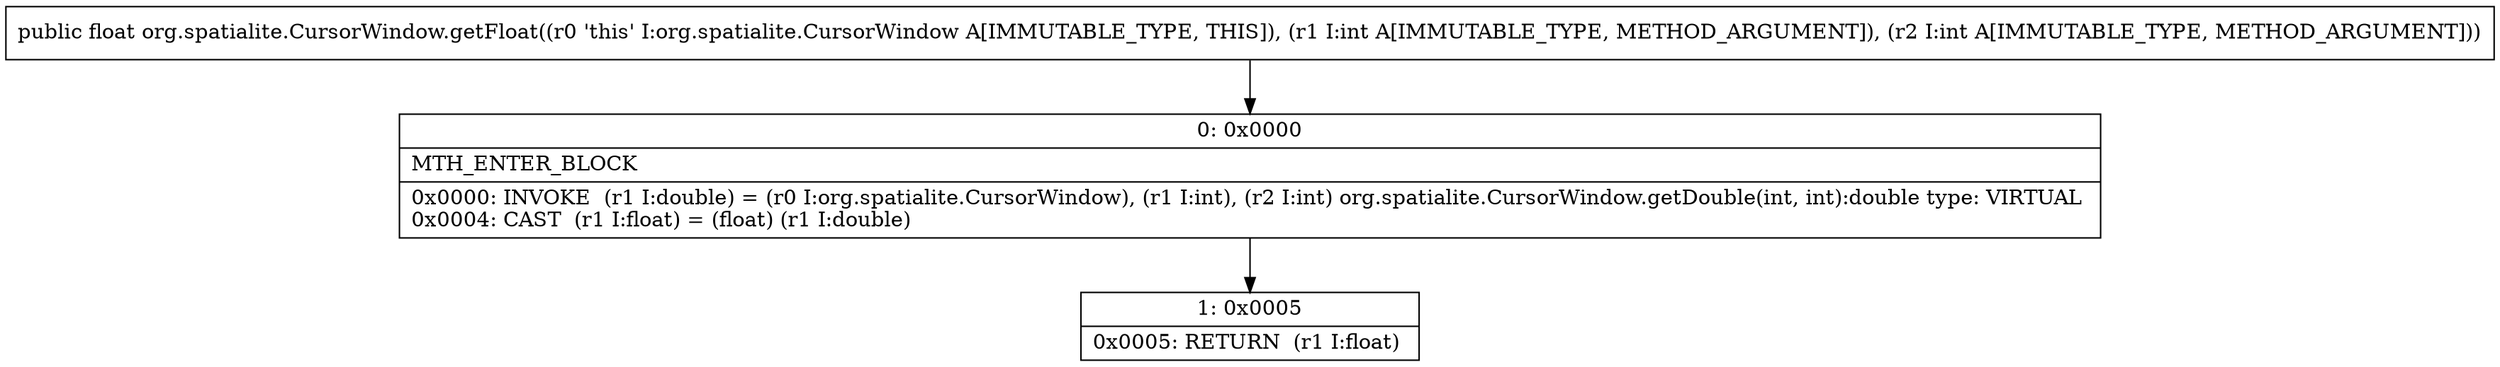 digraph "CFG fororg.spatialite.CursorWindow.getFloat(II)F" {
Node_0 [shape=record,label="{0\:\ 0x0000|MTH_ENTER_BLOCK\l|0x0000: INVOKE  (r1 I:double) = (r0 I:org.spatialite.CursorWindow), (r1 I:int), (r2 I:int) org.spatialite.CursorWindow.getDouble(int, int):double type: VIRTUAL \l0x0004: CAST  (r1 I:float) = (float) (r1 I:double) \l}"];
Node_1 [shape=record,label="{1\:\ 0x0005|0x0005: RETURN  (r1 I:float) \l}"];
MethodNode[shape=record,label="{public float org.spatialite.CursorWindow.getFloat((r0 'this' I:org.spatialite.CursorWindow A[IMMUTABLE_TYPE, THIS]), (r1 I:int A[IMMUTABLE_TYPE, METHOD_ARGUMENT]), (r2 I:int A[IMMUTABLE_TYPE, METHOD_ARGUMENT])) }"];
MethodNode -> Node_0;
Node_0 -> Node_1;
}

